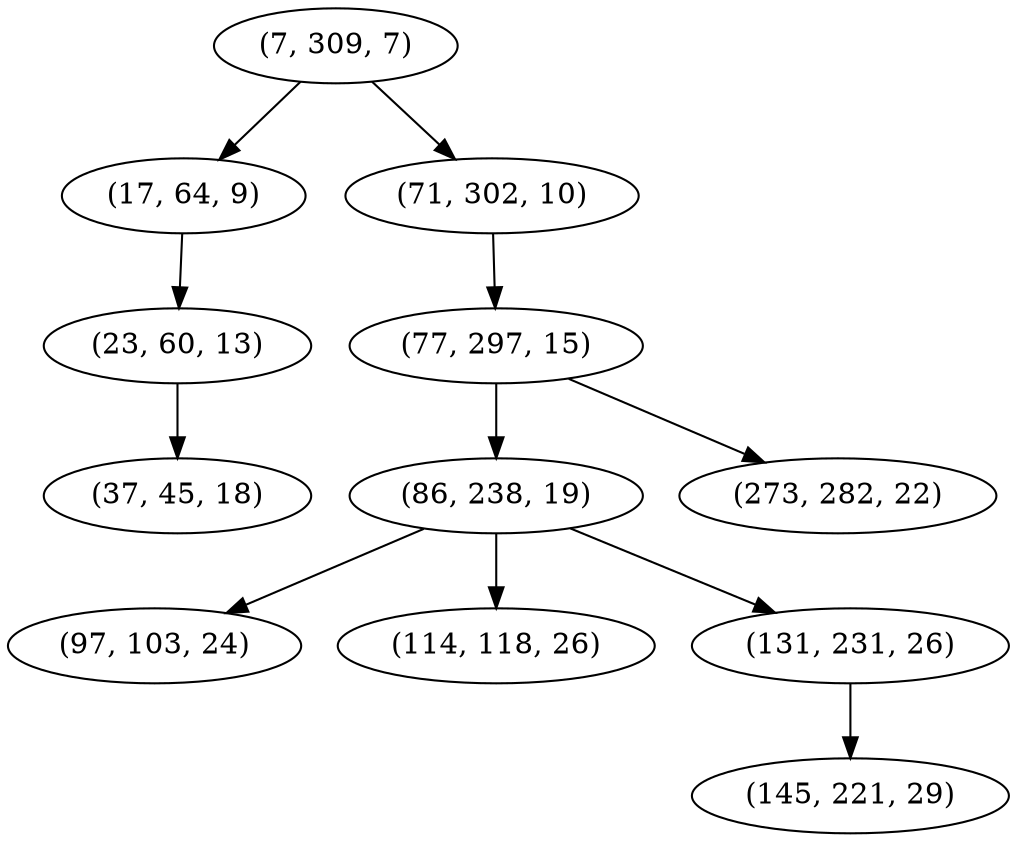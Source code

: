 digraph tree {
    "(7, 309, 7)";
    "(17, 64, 9)";
    "(23, 60, 13)";
    "(37, 45, 18)";
    "(71, 302, 10)";
    "(77, 297, 15)";
    "(86, 238, 19)";
    "(97, 103, 24)";
    "(114, 118, 26)";
    "(131, 231, 26)";
    "(145, 221, 29)";
    "(273, 282, 22)";
    "(7, 309, 7)" -> "(17, 64, 9)";
    "(7, 309, 7)" -> "(71, 302, 10)";
    "(17, 64, 9)" -> "(23, 60, 13)";
    "(23, 60, 13)" -> "(37, 45, 18)";
    "(71, 302, 10)" -> "(77, 297, 15)";
    "(77, 297, 15)" -> "(86, 238, 19)";
    "(77, 297, 15)" -> "(273, 282, 22)";
    "(86, 238, 19)" -> "(97, 103, 24)";
    "(86, 238, 19)" -> "(114, 118, 26)";
    "(86, 238, 19)" -> "(131, 231, 26)";
    "(131, 231, 26)" -> "(145, 221, 29)";
}
